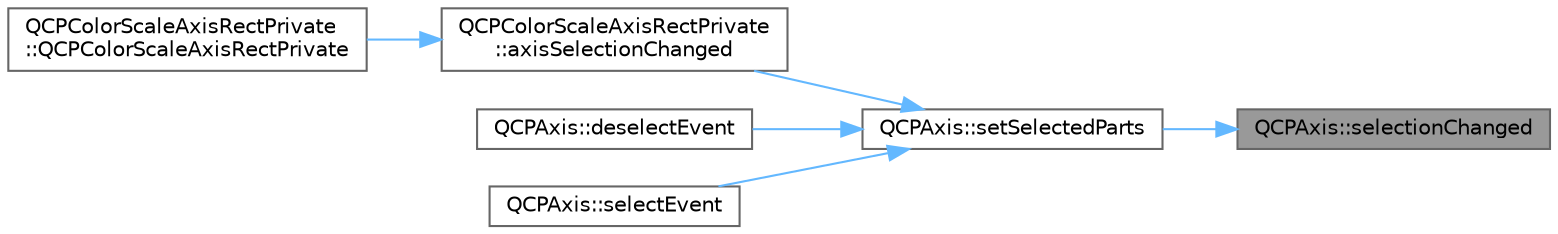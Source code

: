 digraph "QCPAxis::selectionChanged"
{
 // LATEX_PDF_SIZE
  bgcolor="transparent";
  edge [fontname=Helvetica,fontsize=10,labelfontname=Helvetica,labelfontsize=10];
  node [fontname=Helvetica,fontsize=10,shape=box,height=0.2,width=0.4];
  rankdir="RL";
  Node1 [label="QCPAxis::selectionChanged",height=0.2,width=0.4,color="gray40", fillcolor="grey60", style="filled", fontcolor="black",tooltip=" "];
  Node1 -> Node2 [dir="back",color="steelblue1",style="solid"];
  Node2 [label="QCPAxis::setSelectedParts",height=0.2,width=0.4,color="grey40", fillcolor="white", style="filled",URL="$class_q_c_p_axis.html#ab9d7a69277dcbed9119b3c1f25ca19c3",tooltip=" "];
  Node2 -> Node3 [dir="back",color="steelblue1",style="solid"];
  Node3 [label="QCPColorScaleAxisRectPrivate\l::axisSelectionChanged",height=0.2,width=0.4,color="grey40", fillcolor="white", style="filled",URL="$class_q_c_p_color_scale_axis_rect_private.html#a6112ad4291ac1695d37659cb049d598d",tooltip=" "];
  Node3 -> Node4 [dir="back",color="steelblue1",style="solid"];
  Node4 [label="QCPColorScaleAxisRectPrivate\l::QCPColorScaleAxisRectPrivate",height=0.2,width=0.4,color="grey40", fillcolor="white", style="filled",URL="$class_q_c_p_color_scale_axis_rect_private.html#ad3b242f75dd2b33581364a4e668a80db",tooltip=" "];
  Node2 -> Node5 [dir="back",color="steelblue1",style="solid"];
  Node5 [label="QCPAxis::deselectEvent",height=0.2,width=0.4,color="grey40", fillcolor="white", style="filled",URL="$class_q_c_p_axis.html#a5bc1f8a8d0fbc7658eba70c80279ed31",tooltip=" "];
  Node2 -> Node6 [dir="back",color="steelblue1",style="solid"];
  Node6 [label="QCPAxis::selectEvent",height=0.2,width=0.4,color="grey40", fillcolor="white", style="filled",URL="$class_q_c_p_axis.html#a50c3ed18e189d48421ec2978f88e4f87",tooltip=" "];
}
